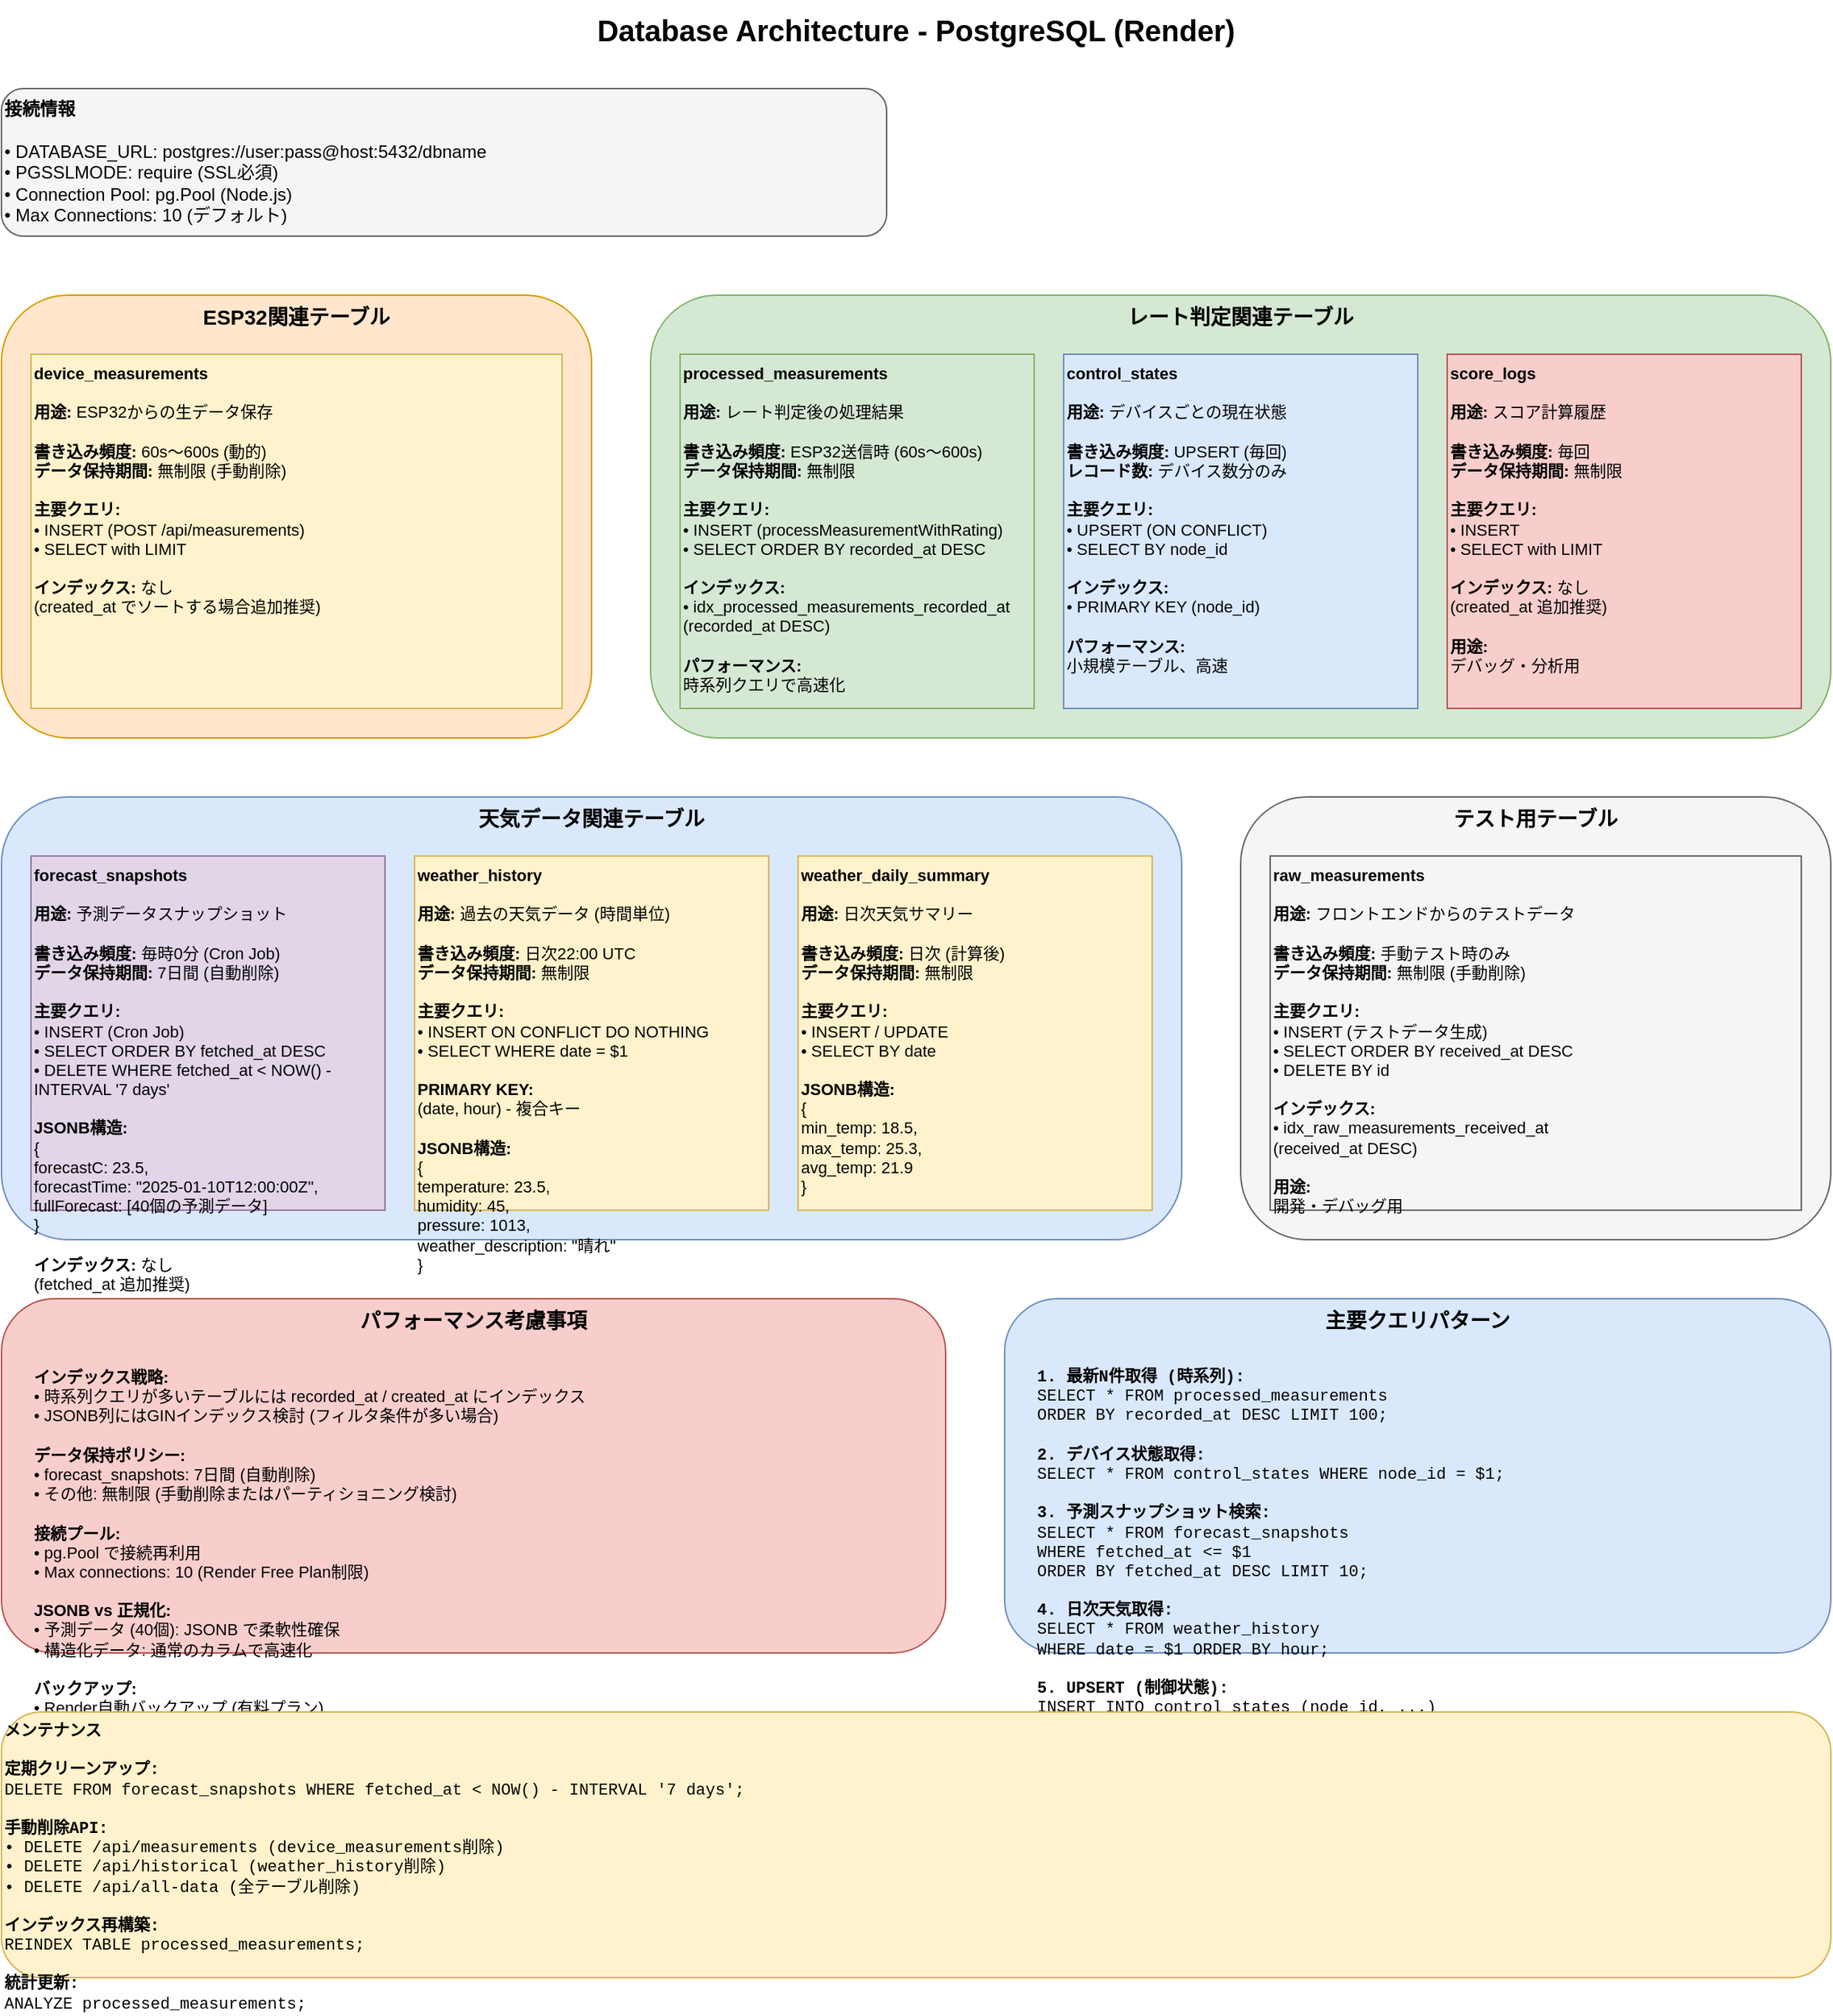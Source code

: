 <mxfile version="24.0.0">
  <diagram name="Database Architecture" id="database-arch">
    <mxGraphModel dx="1422" dy="1200" grid="1" gridSize="10" guides="1" tooltips="1" connect="1" arrows="1" fold="1" page="1" pageScale="1" pageWidth="1400" pageHeight="1200">
      <root>
        <mxCell id="0"/>
        <mxCell id="1" parent="0"/>

        <!-- Title -->
        <mxCell id="title" value="Database Architecture - PostgreSQL (Render)" style="text;html=1;strokeColor=none;fillColor=none;align=center;verticalAlign=middle;whiteSpace=wrap;rounded=0;fontSize=20;fontStyle=1" vertex="1" parent="1">
          <mxGeometry x="350" y="20" width="700" height="40" as="geometry"/>
        </mxCell>

        <!-- Connection Info -->
        <mxCell id="connection-info" value="&lt;b&gt;接続情報&lt;/b&gt;&lt;br&gt;&lt;br&gt;• DATABASE_URL: postgres://user:pass@host:5432/dbname&lt;br&gt;• PGSSLMODE: require (SSL必須)&lt;br&gt;• Connection Pool: pg.Pool (Node.js)&lt;br&gt;• Max Connections: 10 (デフォルト)" style="rounded=1;whiteSpace=wrap;html=1;fillColor=#f5f5f5;strokeColor=#666666;fontSize=12;align=left;verticalAlign=top;" vertex="1" parent="1">
          <mxGeometry x="80" y="80" width="600" height="100" as="geometry"/>
        </mxCell>

        <!-- Table Groups -->
        <mxCell id="group1" value="&lt;b&gt;ESP32関連テーブル&lt;/b&gt;" style="rounded=1;whiteSpace=wrap;html=1;fillColor=#ffe6cc;strokeColor=#d79b00;fontSize=14;align=center;verticalAlign=top;" vertex="1" parent="1">
          <mxGeometry x="80" y="220" width="400" height="300" as="geometry"/>
        </mxCell>

        <mxCell id="table-device" value="&lt;b&gt;device_measurements&lt;/b&gt;&lt;br&gt;&lt;br&gt;&lt;b&gt;用途:&lt;/b&gt; ESP32からの生データ保存&lt;br&gt;&lt;br&gt;&lt;b&gt;書き込み頻度:&lt;/b&gt; 60s〜600s (動的)&lt;br&gt;&lt;b&gt;データ保持期間:&lt;/b&gt; 無制限 (手動削除)&lt;br&gt;&lt;br&gt;&lt;b&gt;主要クエリ:&lt;/b&gt;&lt;br&gt;• INSERT (POST /api/measurements)&lt;br&gt;• SELECT with LIMIT&lt;br&gt;&lt;br&gt;&lt;b&gt;インデックス:&lt;/b&gt; なし&lt;br&gt;(created_at でソートする場合追加推奨)" style="rounded=0;whiteSpace=wrap;html=1;fillColor=#fff2cc;strokeColor=#d6b656;fontSize=11;align=left;verticalAlign=top;" vertex="1" parent="1">
          <mxGeometry x="100" y="260" width="360" height="240" as="geometry"/>
        </mxCell>

        <mxCell id="group2" value="&lt;b&gt;レート判定関連テーブル&lt;/b&gt;" style="rounded=1;whiteSpace=wrap;html=1;fillColor=#d5e8d4;strokeColor=#82b366;fontSize=14;align=center;verticalAlign=top;" vertex="1" parent="1">
          <mxGeometry x="520" y="220" width="800" height="300" as="geometry"/>
        </mxCell>

        <mxCell id="table-processed" value="&lt;b&gt;processed_measurements&lt;/b&gt;&lt;br&gt;&lt;br&gt;&lt;b&gt;用途:&lt;/b&gt; レート判定後の処理結果&lt;br&gt;&lt;br&gt;&lt;b&gt;書き込み頻度:&lt;/b&gt; ESP32送信時 (60s〜600s)&lt;br&gt;&lt;b&gt;データ保持期間:&lt;/b&gt; 無制限&lt;br&gt;&lt;br&gt;&lt;b&gt;主要クエリ:&lt;/b&gt;&lt;br&gt;• INSERT (processMeasurementWithRating)&lt;br&gt;• SELECT ORDER BY recorded_at DESC&lt;br&gt;&lt;br&gt;&lt;b&gt;インデックス:&lt;/b&gt;&lt;br&gt;• idx_processed_measurements_recorded_at&lt;br&gt;  (recorded_at DESC)&lt;br&gt;&lt;br&gt;&lt;b&gt;パフォーマンス:&lt;/b&gt;&lt;br&gt;時系列クエリで高速化" style="rounded=0;whiteSpace=wrap;html=1;fillColor=#d5e8d4;strokeColor=#82b366;fontSize=11;align=left;verticalAlign=top;" vertex="1" parent="1">
          <mxGeometry x="540" y="260" width="240" height="240" as="geometry"/>
        </mxCell>

        <mxCell id="table-control" value="&lt;b&gt;control_states&lt;/b&gt;&lt;br&gt;&lt;br&gt;&lt;b&gt;用途:&lt;/b&gt; デバイスごとの現在状態&lt;br&gt;&lt;br&gt;&lt;b&gt;書き込み頻度:&lt;/b&gt; UPSERT (毎回)&lt;br&gt;&lt;b&gt;レコード数:&lt;/b&gt; デバイス数分のみ&lt;br&gt;&lt;br&gt;&lt;b&gt;主要クエリ:&lt;/b&gt;&lt;br&gt;• UPSERT (ON CONFLICT)&lt;br&gt;• SELECT BY node_id&lt;br&gt;&lt;br&gt;&lt;b&gt;インデックス:&lt;/b&gt;&lt;br&gt;• PRIMARY KEY (node_id)&lt;br&gt;&lt;br&gt;&lt;b&gt;パフォーマンス:&lt;/b&gt;&lt;br&gt;小規模テーブル、高速" style="rounded=0;whiteSpace=wrap;html=1;fillColor=#dae8fc;strokeColor=#6c8ebf;fontSize=11;align=left;verticalAlign=top;" vertex="1" parent="1">
          <mxGeometry x="800" y="260" width="240" height="240" as="geometry"/>
        </mxCell>

        <mxCell id="table-score" value="&lt;b&gt;score_logs&lt;/b&gt;&lt;br&gt;&lt;br&gt;&lt;b&gt;用途:&lt;/b&gt; スコア計算履歴&lt;br&gt;&lt;br&gt;&lt;b&gt;書き込み頻度:&lt;/b&gt; 毎回&lt;br&gt;&lt;b&gt;データ保持期間:&lt;/b&gt; 無制限&lt;br&gt;&lt;br&gt;&lt;b&gt;主要クエリ:&lt;/b&gt;&lt;br&gt;• INSERT&lt;br&gt;• SELECT with LIMIT&lt;br&gt;&lt;br&gt;&lt;b&gt;インデックス:&lt;/b&gt; なし&lt;br&gt;(created_at 追加推奨)&lt;br&gt;&lt;br&gt;&lt;b&gt;用途:&lt;/b&gt;&lt;br&gt;デバッグ・分析用" style="rounded=0;whiteSpace=wrap;html=1;fillColor=#f8cecc;strokeColor=#b85450;fontSize=11;align=left;verticalAlign=top;" vertex="1" parent="1">
          <mxGeometry x="1060" y="260" width="240" height="240" as="geometry"/>
        </mxCell>

        <mxCell id="group3" value="&lt;b&gt;天気データ関連テーブル&lt;/b&gt;" style="rounded=1;whiteSpace=wrap;html=1;fillColor=#dae8fc;strokeColor=#6c8ebf;fontSize=14;align=center;verticalAlign=top;" vertex="1" parent="1">
          <mxGeometry x="80" y="560" width="800" height="300" as="geometry"/>
        </mxCell>

        <mxCell id="table-forecast" value="&lt;b&gt;forecast_snapshots&lt;/b&gt;&lt;br&gt;&lt;br&gt;&lt;b&gt;用途:&lt;/b&gt; 予測データスナップショット&lt;br&gt;&lt;br&gt;&lt;b&gt;書き込み頻度:&lt;/b&gt; 毎時0分 (Cron Job)&lt;br&gt;&lt;b&gt;データ保持期間:&lt;/b&gt; 7日間 (自動削除)&lt;br&gt;&lt;br&gt;&lt;b&gt;主要クエリ:&lt;/b&gt;&lt;br&gt;• INSERT (Cron Job)&lt;br&gt;• SELECT ORDER BY fetched_at DESC&lt;br&gt;• DELETE WHERE fetched_at &lt; NOW() - INTERVAL '7 days'&lt;br&gt;&lt;br&gt;&lt;b&gt;JSONB構造:&lt;/b&gt;&lt;br&gt;{&lt;br&gt;  forecastC: 23.5,&lt;br&gt;  forecastTime: &quot;2025-01-10T12:00:00Z&quot;,&lt;br&gt;  fullForecast: [40個の予測データ]&lt;br&gt;}&lt;br&gt;&lt;br&gt;&lt;b&gt;インデックス:&lt;/b&gt; なし&lt;br&gt;(fetched_at 追加推奨)" style="rounded=0;whiteSpace=wrap;html=1;fillColor=#e1d5e7;strokeColor=#9673a6;fontSize=11;align=left;verticalAlign=top;" vertex="1" parent="1">
          <mxGeometry x="100" y="600" width="240" height="240" as="geometry"/>
        </mxCell>

        <mxCell id="table-weather-history" value="&lt;b&gt;weather_history&lt;/b&gt;&lt;br&gt;&lt;br&gt;&lt;b&gt;用途:&lt;/b&gt; 過去の天気データ (時間単位)&lt;br&gt;&lt;br&gt;&lt;b&gt;書き込み頻度:&lt;/b&gt; 日次22:00 UTC&lt;br&gt;&lt;b&gt;データ保持期間:&lt;/b&gt; 無制限&lt;br&gt;&lt;br&gt;&lt;b&gt;主要クエリ:&lt;/b&gt;&lt;br&gt;• INSERT ON CONFLICT DO NOTHING&lt;br&gt;• SELECT WHERE date = $1&lt;br&gt;&lt;br&gt;&lt;b&gt;PRIMARY KEY:&lt;/b&gt;&lt;br&gt;(date, hour) - 複合キー&lt;br&gt;&lt;br&gt;&lt;b&gt;JSONB構造:&lt;/b&gt;&lt;br&gt;{&lt;br&gt;  temperature: 23.5,&lt;br&gt;  humidity: 45,&lt;br&gt;  pressure: 1013,&lt;br&gt;  weather_description: &quot;晴れ&quot;&lt;br&gt;}" style="rounded=0;whiteSpace=wrap;html=1;fillColor=#fff2cc;strokeColor=#d6b656;fontSize=11;align=left;verticalAlign=top;" vertex="1" parent="1">
          <mxGeometry x="360" y="600" width="240" height="240" as="geometry"/>
        </mxCell>

        <mxCell id="table-daily-summary" value="&lt;b&gt;weather_daily_summary&lt;/b&gt;&lt;br&gt;&lt;br&gt;&lt;b&gt;用途:&lt;/b&gt; 日次天気サマリー&lt;br&gt;&lt;br&gt;&lt;b&gt;書き込み頻度:&lt;/b&gt; 日次 (計算後)&lt;br&gt;&lt;b&gt;データ保持期間:&lt;/b&gt; 無制限&lt;br&gt;&lt;br&gt;&lt;b&gt;主要クエリ:&lt;/b&gt;&lt;br&gt;• INSERT / UPDATE&lt;br&gt;• SELECT BY date&lt;br&gt;&lt;br&gt;&lt;b&gt;JSONB構造:&lt;/b&gt;&lt;br&gt;{&lt;br&gt;  min_temp: 18.5,&lt;br&gt;  max_temp: 25.3,&lt;br&gt;  avg_temp: 21.9&lt;br&gt;}" style="rounded=0;whiteSpace=wrap;html=1;fillColor=#fff2cc;strokeColor=#d6b656;fontSize=11;align=left;verticalAlign=top;" vertex="1" parent="1">
          <mxGeometry x="620" y="600" width="240" height="240" as="geometry"/>
        </mxCell>

        <mxCell id="group4" value="&lt;b&gt;テスト用テーブル&lt;/b&gt;" style="rounded=1;whiteSpace=wrap;html=1;fillColor=#f5f5f5;strokeColor=#666666;fontSize=14;align=center;verticalAlign=top;" vertex="1" parent="1">
          <mxGeometry x="920" y="560" width="400" height="300" as="geometry"/>
        </mxCell>

        <mxCell id="table-raw" value="&lt;b&gt;raw_measurements&lt;/b&gt;&lt;br&gt;&lt;br&gt;&lt;b&gt;用途:&lt;/b&gt; フロントエンドからのテストデータ&lt;br&gt;&lt;br&gt;&lt;b&gt;書き込み頻度:&lt;/b&gt; 手動テスト時のみ&lt;br&gt;&lt;b&gt;データ保持期間:&lt;/b&gt; 無制限 (手動削除)&lt;br&gt;&lt;br&gt;&lt;b&gt;主要クエリ:&lt;/b&gt;&lt;br&gt;• INSERT (テストデータ生成)&lt;br&gt;• SELECT ORDER BY received_at DESC&lt;br&gt;• DELETE BY id&lt;br&gt;&lt;br&gt;&lt;b&gt;インデックス:&lt;/b&gt;&lt;br&gt;• idx_raw_measurements_received_at&lt;br&gt;  (received_at DESC)&lt;br&gt;&lt;br&gt;&lt;b&gt;用途:&lt;/b&gt;&lt;br&gt;開発・デバッグ用" style="rounded=0;whiteSpace=wrap;html=1;fillColor=#f5f5f5;strokeColor=#666666;fontSize=11;align=left;verticalAlign=top;" vertex="1" parent="1">
          <mxGeometry x="940" y="600" width="360" height="240" as="geometry"/>
        </mxCell>

        <!-- Performance Considerations -->
        <mxCell id="perf-container" value="&lt;b&gt;パフォーマンス考慮事項&lt;/b&gt;" style="rounded=1;whiteSpace=wrap;html=1;fillColor=#f8cecc;strokeColor=#b85450;fontSize=14;align=center;verticalAlign=top;" vertex="1" parent="1">
          <mxGeometry x="80" y="900" width="640" height="240" as="geometry"/>
        </mxCell>

        <mxCell id="perf-content" value="&lt;b&gt;インデックス戦略:&lt;/b&gt;&lt;br&gt;• 時系列クエリが多いテーブルには recorded_at / created_at にインデックス&lt;br&gt;• JSONB列にはGINインデックス検討 (フィルタ条件が多い場合)&lt;br&gt;&lt;br&gt;&lt;b&gt;データ保持ポリシー:&lt;/b&gt;&lt;br&gt;• forecast_snapshots: 7日間 (自動削除)&lt;br&gt;• その他: 無制限 (手動削除またはパーティショニング検討)&lt;br&gt;&lt;br&gt;&lt;b&gt;接続プール:&lt;/b&gt;&lt;br&gt;• pg.Pool で接続再利用&lt;br&gt;• Max connections: 10 (Render Free Plan制限)&lt;br&gt;&lt;br&gt;&lt;b&gt;JSONB vs 正規化:&lt;/b&gt;&lt;br&gt;• 予測データ (40個): JSONB で柔軟性確保&lt;br&gt;• 構造化データ: 通常のカラムで高速化&lt;br&gt;&lt;br&gt;&lt;b&gt;バックアップ:&lt;/b&gt;&lt;br&gt;• Render自動バックアップ (有料プラン)&lt;br&gt;• 手動エクスポート: pg_dump" style="text;html=1;strokeColor=none;fillColor=none;align=left;verticalAlign=top;whiteSpace=wrap;rounded=0;fontSize=11;" vertex="1" parent="1">
          <mxGeometry x="100" y="940" width="600" height="190" as="geometry"/>
        </mxCell>

        <!-- Query Patterns -->
        <mxCell id="query-container" value="&lt;b&gt;主要クエリパターン&lt;/b&gt;" style="rounded=1;whiteSpace=wrap;html=1;fillColor=#dae8fc;strokeColor=#6c8ebf;fontSize=14;align=center;verticalAlign=top;" vertex="1" parent="1">
          <mxGeometry x="760" y="900" width="560" height="240" as="geometry"/>
        </mxCell>

        <mxCell id="query-content" value="&lt;b&gt;1. 最新N件取得 (時系列):&lt;/b&gt;&lt;br&gt;SELECT * FROM processed_measurements&lt;br&gt;ORDER BY recorded_at DESC LIMIT 100;&lt;br&gt;&lt;br&gt;&lt;b&gt;2. デバイス状態取得:&lt;/b&gt;&lt;br&gt;SELECT * FROM control_states WHERE node_id = $1;&lt;br&gt;&lt;br&gt;&lt;b&gt;3. 予測スナップショット検索:&lt;/b&gt;&lt;br&gt;SELECT * FROM forecast_snapshots&lt;br&gt;WHERE fetched_at &lt;= $1&lt;br&gt;ORDER BY fetched_at DESC LIMIT 10;&lt;br&gt;&lt;br&gt;&lt;b&gt;4. 日次天気取得:&lt;/b&gt;&lt;br&gt;SELECT * FROM weather_history&lt;br&gt;WHERE date = $1 ORDER BY hour;&lt;br&gt;&lt;br&gt;&lt;b&gt;5. UPSERT (制御状態):&lt;/b&gt;&lt;br&gt;INSERT INTO control_states (node_id, ...)&lt;br&gt;VALUES ($1, ...) ON CONFLICT (node_id)&lt;br&gt;DO UPDATE SET ...;" style="text;html=1;strokeColor=none;fillColor=none;align=left;verticalAlign=top;whiteSpace=wrap;rounded=0;fontSize=11;fontFamily=Courier New;" vertex="1" parent="1">
          <mxGeometry x="780" y="940" width="520" height="190" as="geometry"/>
        </mxCell>

        <!-- Maintenance -->
        <mxCell id="maint-section" value="&lt;b&gt;メンテナンス&lt;/b&gt;&lt;br&gt;&lt;br&gt;&lt;b&gt;定期クリーンアップ:&lt;/b&gt;&lt;br&gt;DELETE FROM forecast_snapshots WHERE fetched_at &lt; NOW() - INTERVAL '7 days';&lt;br&gt;&lt;br&gt;&lt;b&gt;手動削除API:&lt;/b&gt;&lt;br&gt;• DELETE /api/measurements (device_measurements削除)&lt;br&gt;• DELETE /api/historical (weather_history削除)&lt;br&gt;• DELETE /api/all-data (全テーブル削除)&lt;br&gt;&lt;br&gt;&lt;b&gt;インデックス再構築:&lt;/b&gt;&lt;br&gt;REINDEX TABLE processed_measurements;&lt;br&gt;&lt;br&gt;&lt;b&gt;統計更新:&lt;/b&gt;&lt;br&gt;ANALYZE processed_measurements;" style="text;html=1;strokeColor=#d6b656;fillColor=#fff2cc;align=left;verticalAlign=top;whiteSpace=wrap;rounded=1;fontSize=11;fontFamily=Courier New;" vertex="1" parent="1">
          <mxGeometry x="80" y="1180" width="1240" height="180" as="geometry"/>
        </mxCell>

      </root>
    </mxGraphModel>
  </diagram>
</mxfile>
